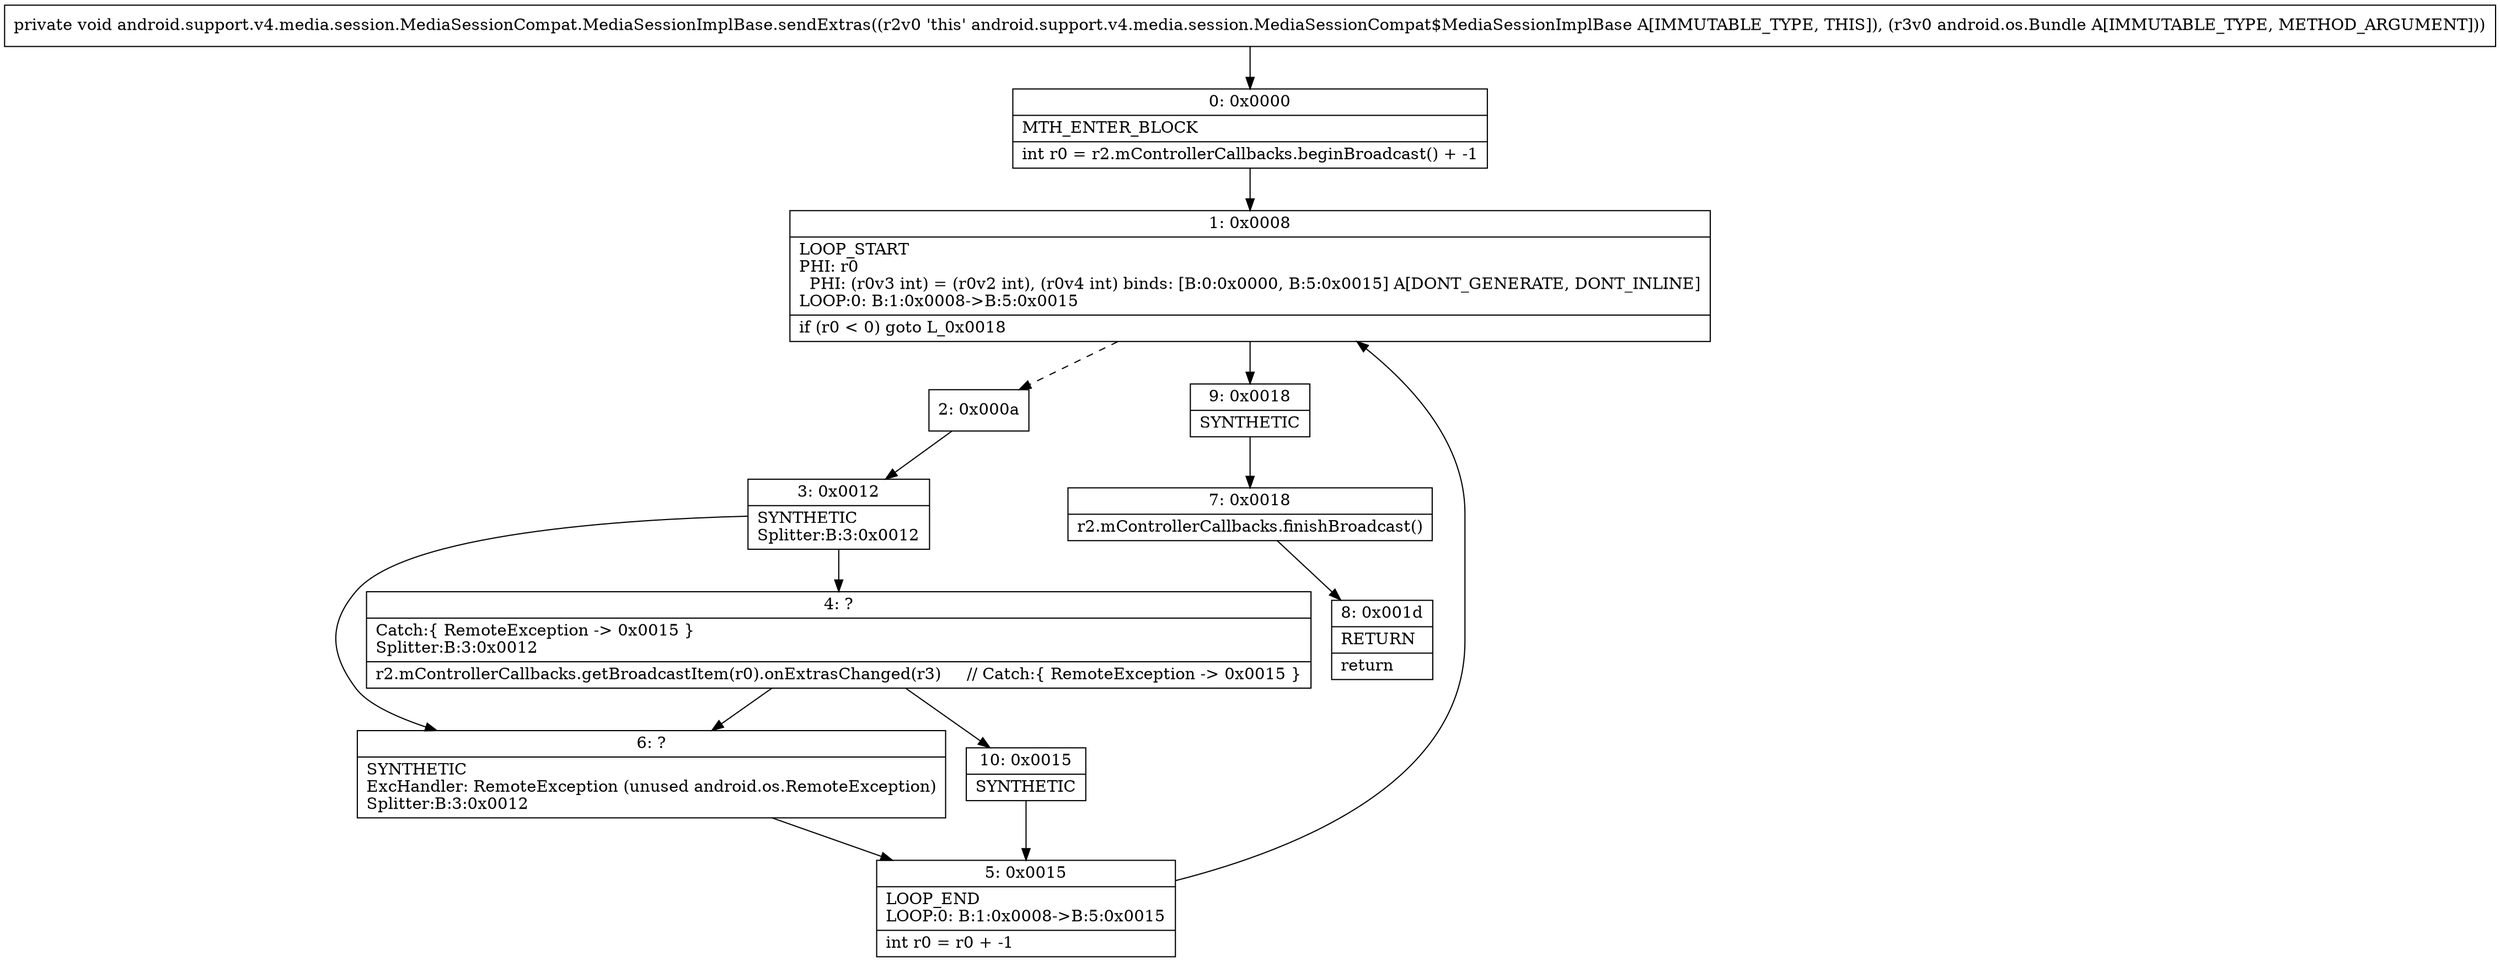 digraph "CFG forandroid.support.v4.media.session.MediaSessionCompat.MediaSessionImplBase.sendExtras(Landroid\/os\/Bundle;)V" {
Node_0 [shape=record,label="{0\:\ 0x0000|MTH_ENTER_BLOCK\l|int r0 = r2.mControllerCallbacks.beginBroadcast() + \-1\l}"];
Node_1 [shape=record,label="{1\:\ 0x0008|LOOP_START\lPHI: r0 \l  PHI: (r0v3 int) = (r0v2 int), (r0v4 int) binds: [B:0:0x0000, B:5:0x0015] A[DONT_GENERATE, DONT_INLINE]\lLOOP:0: B:1:0x0008\-\>B:5:0x0015\l|if (r0 \< 0) goto L_0x0018\l}"];
Node_2 [shape=record,label="{2\:\ 0x000a}"];
Node_3 [shape=record,label="{3\:\ 0x0012|SYNTHETIC\lSplitter:B:3:0x0012\l}"];
Node_4 [shape=record,label="{4\:\ ?|Catch:\{ RemoteException \-\> 0x0015 \}\lSplitter:B:3:0x0012\l|r2.mControllerCallbacks.getBroadcastItem(r0).onExtrasChanged(r3)     \/\/ Catch:\{ RemoteException \-\> 0x0015 \}\l}"];
Node_5 [shape=record,label="{5\:\ 0x0015|LOOP_END\lLOOP:0: B:1:0x0008\-\>B:5:0x0015\l|int r0 = r0 + \-1\l}"];
Node_6 [shape=record,label="{6\:\ ?|SYNTHETIC\lExcHandler: RemoteException (unused android.os.RemoteException)\lSplitter:B:3:0x0012\l}"];
Node_7 [shape=record,label="{7\:\ 0x0018|r2.mControllerCallbacks.finishBroadcast()\l}"];
Node_8 [shape=record,label="{8\:\ 0x001d|RETURN\l|return\l}"];
Node_9 [shape=record,label="{9\:\ 0x0018|SYNTHETIC\l}"];
Node_10 [shape=record,label="{10\:\ 0x0015|SYNTHETIC\l}"];
MethodNode[shape=record,label="{private void android.support.v4.media.session.MediaSessionCompat.MediaSessionImplBase.sendExtras((r2v0 'this' android.support.v4.media.session.MediaSessionCompat$MediaSessionImplBase A[IMMUTABLE_TYPE, THIS]), (r3v0 android.os.Bundle A[IMMUTABLE_TYPE, METHOD_ARGUMENT])) }"];
MethodNode -> Node_0;
Node_0 -> Node_1;
Node_1 -> Node_2[style=dashed];
Node_1 -> Node_9;
Node_2 -> Node_3;
Node_3 -> Node_4;
Node_3 -> Node_6;
Node_4 -> Node_6;
Node_4 -> Node_10;
Node_5 -> Node_1;
Node_6 -> Node_5;
Node_7 -> Node_8;
Node_9 -> Node_7;
Node_10 -> Node_5;
}


